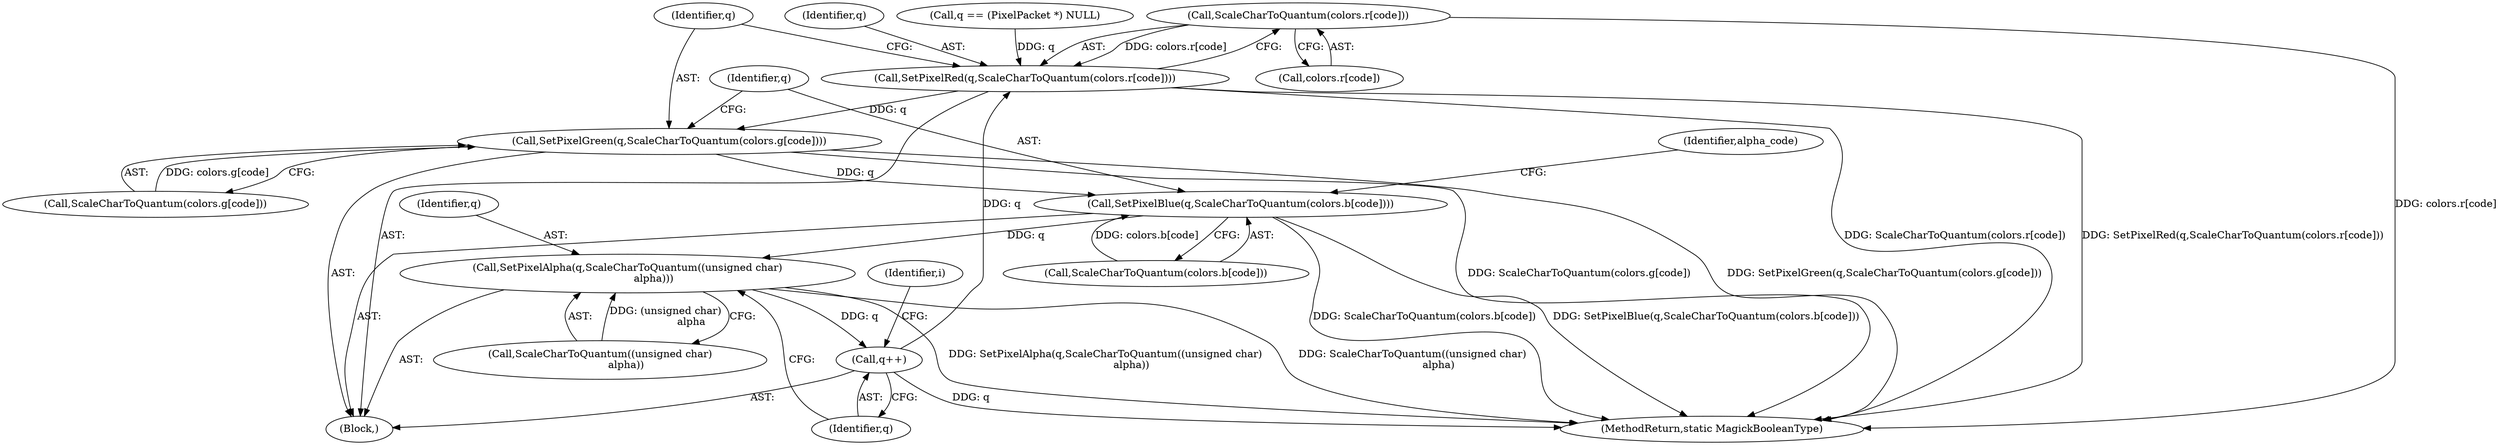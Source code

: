 digraph "0_ImageMagick_d7325bac173492b358417a0ad49fabad44447d52_2@array" {
"1000286" [label="(Call,ScaleCharToQuantum(colors.r[code]))"];
"1000284" [label="(Call,SetPixelRed(q,ScaleCharToQuantum(colors.r[code])))"];
"1000292" [label="(Call,SetPixelGreen(q,ScaleCharToQuantum(colors.g[code])))"];
"1000300" [label="(Call,SetPixelBlue(q,ScaleCharToQuantum(colors.b[code])))"];
"1000390" [label="(Call,SetPixelAlpha(q,ScaleCharToQuantum((unsigned char)\n                alpha)))"];
"1000396" [label="(Call,q++)"];
"1000285" [label="(Identifier,q)"];
"1000301" [label="(Identifier,q)"];
"1000286" [label="(Call,ScaleCharToQuantum(colors.r[code]))"];
"1000177" [label="(Call,q == (PixelPacket *) NULL)"];
"1000390" [label="(Call,SetPixelAlpha(q,ScaleCharToQuantum((unsigned char)\n                alpha)))"];
"1000397" [label="(Identifier,q)"];
"1000270" [label="(Block,)"];
"1000391" [label="(Identifier,q)"];
"1000248" [label="(Identifier,i)"];
"1000294" [label="(Call,ScaleCharToQuantum(colors.g[code]))"];
"1000287" [label="(Call,colors.r[code])"];
"1000284" [label="(Call,SetPixelRed(q,ScaleCharToQuantum(colors.r[code])))"];
"1000412" [label="(MethodReturn,static MagickBooleanType)"];
"1000293" [label="(Identifier,q)"];
"1000396" [label="(Call,q++)"];
"1000309" [label="(Identifier,alpha_code)"];
"1000302" [label="(Call,ScaleCharToQuantum(colors.b[code]))"];
"1000392" [label="(Call,ScaleCharToQuantum((unsigned char)\n                alpha))"];
"1000300" [label="(Call,SetPixelBlue(q,ScaleCharToQuantum(colors.b[code])))"];
"1000292" [label="(Call,SetPixelGreen(q,ScaleCharToQuantum(colors.g[code])))"];
"1000286" -> "1000284"  [label="AST: "];
"1000286" -> "1000287"  [label="CFG: "];
"1000287" -> "1000286"  [label="AST: "];
"1000284" -> "1000286"  [label="CFG: "];
"1000286" -> "1000412"  [label="DDG: colors.r[code]"];
"1000286" -> "1000284"  [label="DDG: colors.r[code]"];
"1000284" -> "1000270"  [label="AST: "];
"1000285" -> "1000284"  [label="AST: "];
"1000293" -> "1000284"  [label="CFG: "];
"1000284" -> "1000412"  [label="DDG: ScaleCharToQuantum(colors.r[code])"];
"1000284" -> "1000412"  [label="DDG: SetPixelRed(q,ScaleCharToQuantum(colors.r[code]))"];
"1000177" -> "1000284"  [label="DDG: q"];
"1000396" -> "1000284"  [label="DDG: q"];
"1000284" -> "1000292"  [label="DDG: q"];
"1000292" -> "1000270"  [label="AST: "];
"1000292" -> "1000294"  [label="CFG: "];
"1000293" -> "1000292"  [label="AST: "];
"1000294" -> "1000292"  [label="AST: "];
"1000301" -> "1000292"  [label="CFG: "];
"1000292" -> "1000412"  [label="DDG: SetPixelGreen(q,ScaleCharToQuantum(colors.g[code]))"];
"1000292" -> "1000412"  [label="DDG: ScaleCharToQuantum(colors.g[code])"];
"1000294" -> "1000292"  [label="DDG: colors.g[code]"];
"1000292" -> "1000300"  [label="DDG: q"];
"1000300" -> "1000270"  [label="AST: "];
"1000300" -> "1000302"  [label="CFG: "];
"1000301" -> "1000300"  [label="AST: "];
"1000302" -> "1000300"  [label="AST: "];
"1000309" -> "1000300"  [label="CFG: "];
"1000300" -> "1000412"  [label="DDG: ScaleCharToQuantum(colors.b[code])"];
"1000300" -> "1000412"  [label="DDG: SetPixelBlue(q,ScaleCharToQuantum(colors.b[code]))"];
"1000302" -> "1000300"  [label="DDG: colors.b[code]"];
"1000300" -> "1000390"  [label="DDG: q"];
"1000390" -> "1000270"  [label="AST: "];
"1000390" -> "1000392"  [label="CFG: "];
"1000391" -> "1000390"  [label="AST: "];
"1000392" -> "1000390"  [label="AST: "];
"1000397" -> "1000390"  [label="CFG: "];
"1000390" -> "1000412"  [label="DDG: ScaleCharToQuantum((unsigned char)\n                alpha)"];
"1000390" -> "1000412"  [label="DDG: SetPixelAlpha(q,ScaleCharToQuantum((unsigned char)\n                alpha))"];
"1000392" -> "1000390"  [label="DDG: (unsigned char)\n                alpha"];
"1000390" -> "1000396"  [label="DDG: q"];
"1000396" -> "1000270"  [label="AST: "];
"1000396" -> "1000397"  [label="CFG: "];
"1000397" -> "1000396"  [label="AST: "];
"1000248" -> "1000396"  [label="CFG: "];
"1000396" -> "1000412"  [label="DDG: q"];
}
